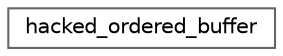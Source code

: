 digraph "类继承关系图"
{
 // LATEX_PDF_SIZE
  bgcolor="transparent";
  edge [fontname=Helvetica,fontsize=10,labelfontname=Helvetica,labelfontsize=10];
  node [fontname=Helvetica,fontsize=10,shape=box,height=0.2,width=0.4];
  rankdir="LR";
  Node0 [id="Node000000",label="hacked_ordered_buffer",height=0.2,width=0.4,color="grey40", fillcolor="white", style="filled",URL="$structhacked__ordered__buffer.html",tooltip="The struct below repeats layout of tbb::internal::ordered_buffer."];
}
